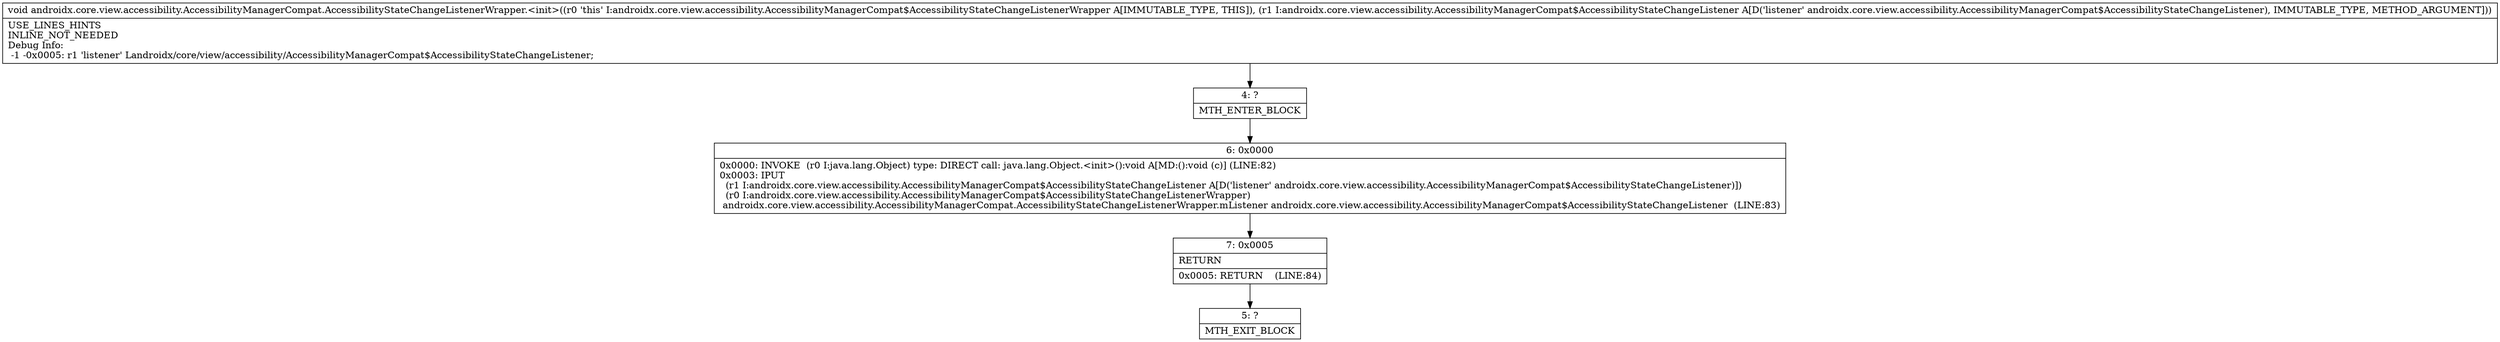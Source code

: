 digraph "CFG forandroidx.core.view.accessibility.AccessibilityManagerCompat.AccessibilityStateChangeListenerWrapper.\<init\>(Landroidx\/core\/view\/accessibility\/AccessibilityManagerCompat$AccessibilityStateChangeListener;)V" {
Node_4 [shape=record,label="{4\:\ ?|MTH_ENTER_BLOCK\l}"];
Node_6 [shape=record,label="{6\:\ 0x0000|0x0000: INVOKE  (r0 I:java.lang.Object) type: DIRECT call: java.lang.Object.\<init\>():void A[MD:():void (c)] (LINE:82)\l0x0003: IPUT  \l  (r1 I:androidx.core.view.accessibility.AccessibilityManagerCompat$AccessibilityStateChangeListener A[D('listener' androidx.core.view.accessibility.AccessibilityManagerCompat$AccessibilityStateChangeListener)])\l  (r0 I:androidx.core.view.accessibility.AccessibilityManagerCompat$AccessibilityStateChangeListenerWrapper)\l androidx.core.view.accessibility.AccessibilityManagerCompat.AccessibilityStateChangeListenerWrapper.mListener androidx.core.view.accessibility.AccessibilityManagerCompat$AccessibilityStateChangeListener  (LINE:83)\l}"];
Node_7 [shape=record,label="{7\:\ 0x0005|RETURN\l|0x0005: RETURN    (LINE:84)\l}"];
Node_5 [shape=record,label="{5\:\ ?|MTH_EXIT_BLOCK\l}"];
MethodNode[shape=record,label="{void androidx.core.view.accessibility.AccessibilityManagerCompat.AccessibilityStateChangeListenerWrapper.\<init\>((r0 'this' I:androidx.core.view.accessibility.AccessibilityManagerCompat$AccessibilityStateChangeListenerWrapper A[IMMUTABLE_TYPE, THIS]), (r1 I:androidx.core.view.accessibility.AccessibilityManagerCompat$AccessibilityStateChangeListener A[D('listener' androidx.core.view.accessibility.AccessibilityManagerCompat$AccessibilityStateChangeListener), IMMUTABLE_TYPE, METHOD_ARGUMENT]))  | USE_LINES_HINTS\lINLINE_NOT_NEEDED\lDebug Info:\l  \-1 \-0x0005: r1 'listener' Landroidx\/core\/view\/accessibility\/AccessibilityManagerCompat$AccessibilityStateChangeListener;\l}"];
MethodNode -> Node_4;Node_4 -> Node_6;
Node_6 -> Node_7;
Node_7 -> Node_5;
}

